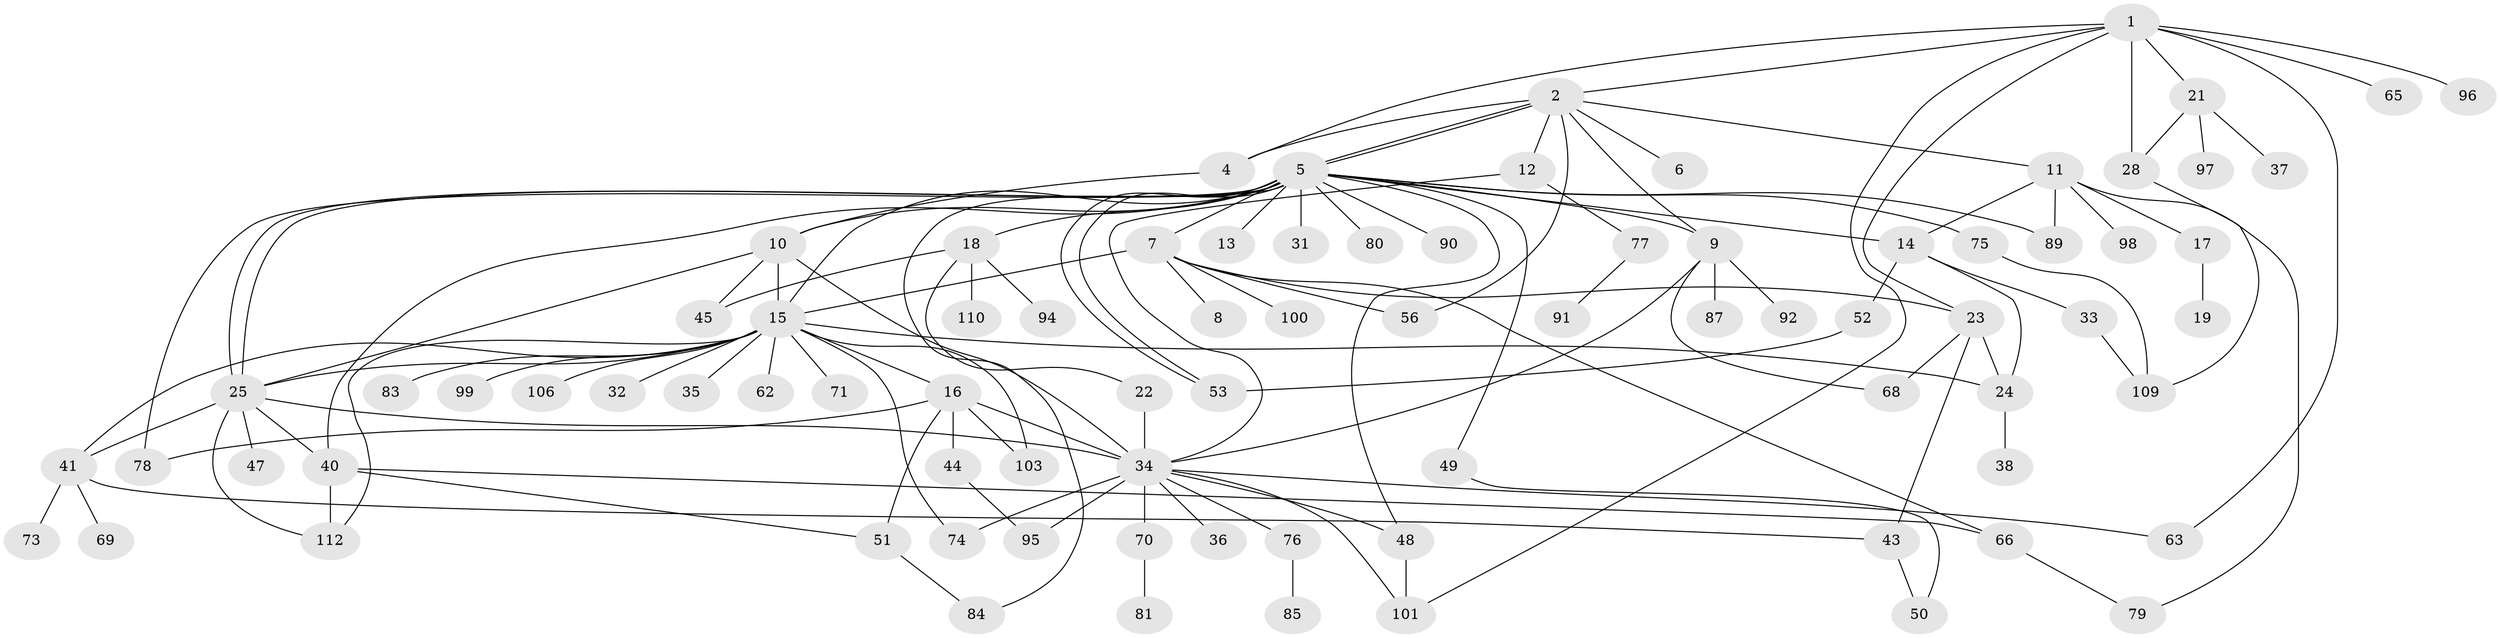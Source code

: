 // Generated by graph-tools (version 1.1) at 2025/51/02/27/25 19:51:54]
// undirected, 83 vertices, 127 edges
graph export_dot {
graph [start="1"]
  node [color=gray90,style=filled];
  1 [super="+29"];
  2 [super="+3"];
  4 [super="+107"];
  5 [super="+46"];
  6;
  7 [super="+93"];
  8;
  9 [super="+54"];
  10 [super="+59"];
  11 [super="+82"];
  12;
  13;
  14 [super="+20"];
  15 [super="+27"];
  16 [super="+55"];
  17 [super="+26"];
  18 [super="+88"];
  19;
  21;
  22;
  23 [super="+61"];
  24 [super="+30"];
  25 [super="+39"];
  28;
  31;
  32;
  33;
  34 [super="+60"];
  35;
  36;
  37 [super="+42"];
  38;
  40 [super="+72"];
  41 [super="+58"];
  43;
  44;
  45 [super="+86"];
  47 [super="+64"];
  48;
  49 [super="+67"];
  50 [super="+102"];
  51 [super="+57"];
  52 [super="+111"];
  53;
  56;
  62;
  63;
  65;
  66;
  68;
  69;
  70;
  71;
  73;
  74;
  75;
  76;
  77;
  78;
  79 [super="+105"];
  80;
  81;
  83;
  84;
  85;
  87;
  89;
  90;
  91;
  92;
  94 [super="+108"];
  95;
  96;
  97;
  98;
  99;
  100;
  101 [super="+104"];
  103;
  106;
  109 [super="+113"];
  110;
  112;
  1 -- 2;
  1 -- 21;
  1 -- 28;
  1 -- 63;
  1 -- 65;
  1 -- 96;
  1 -- 4;
  1 -- 23;
  1 -- 101;
  2 -- 4 [weight=2];
  2 -- 5;
  2 -- 5;
  2 -- 6;
  2 -- 11;
  2 -- 12;
  2 -- 56;
  2 -- 9;
  4 -- 10;
  5 -- 7;
  5 -- 9;
  5 -- 13;
  5 -- 14;
  5 -- 18;
  5 -- 25;
  5 -- 25;
  5 -- 31;
  5 -- 40;
  5 -- 48;
  5 -- 49;
  5 -- 53;
  5 -- 53;
  5 -- 75;
  5 -- 78;
  5 -- 80;
  5 -- 89;
  5 -- 90;
  5 -- 84;
  5 -- 15;
  5 -- 10;
  7 -- 8;
  7 -- 15;
  7 -- 23 [weight=2];
  7 -- 56;
  7 -- 100;
  7 -- 66;
  9 -- 34;
  9 -- 68;
  9 -- 87;
  9 -- 92;
  10 -- 34;
  10 -- 25;
  10 -- 45;
  10 -- 15;
  11 -- 17;
  11 -- 98;
  11 -- 89;
  11 -- 14;
  11 -- 79;
  12 -- 34;
  12 -- 77;
  14 -- 33;
  14 -- 52;
  14 -- 24;
  15 -- 16;
  15 -- 35;
  15 -- 99;
  15 -- 106;
  15 -- 112;
  15 -- 24;
  15 -- 32;
  15 -- 71;
  15 -- 41;
  15 -- 74;
  15 -- 103;
  15 -- 83;
  15 -- 62;
  15 -- 25;
  16 -- 34;
  16 -- 44;
  16 -- 51;
  16 -- 78;
  16 -- 103;
  17 -- 19;
  18 -- 22;
  18 -- 45;
  18 -- 94;
  18 -- 110;
  21 -- 28;
  21 -- 37;
  21 -- 97;
  22 -- 34;
  23 -- 24;
  23 -- 43;
  23 -- 68;
  24 -- 38;
  25 -- 34 [weight=2];
  25 -- 41;
  25 -- 47;
  25 -- 112;
  25 -- 40;
  28 -- 109;
  33 -- 109;
  34 -- 36;
  34 -- 63;
  34 -- 70;
  34 -- 74;
  34 -- 76;
  34 -- 101;
  34 -- 48;
  34 -- 95;
  40 -- 51;
  40 -- 66;
  40 -- 112;
  41 -- 69;
  41 -- 73;
  41 -- 43;
  43 -- 50;
  44 -- 95;
  48 -- 101;
  49 -- 50;
  51 -- 84;
  52 -- 53;
  66 -- 79;
  70 -- 81;
  75 -- 109;
  76 -- 85;
  77 -- 91;
}
